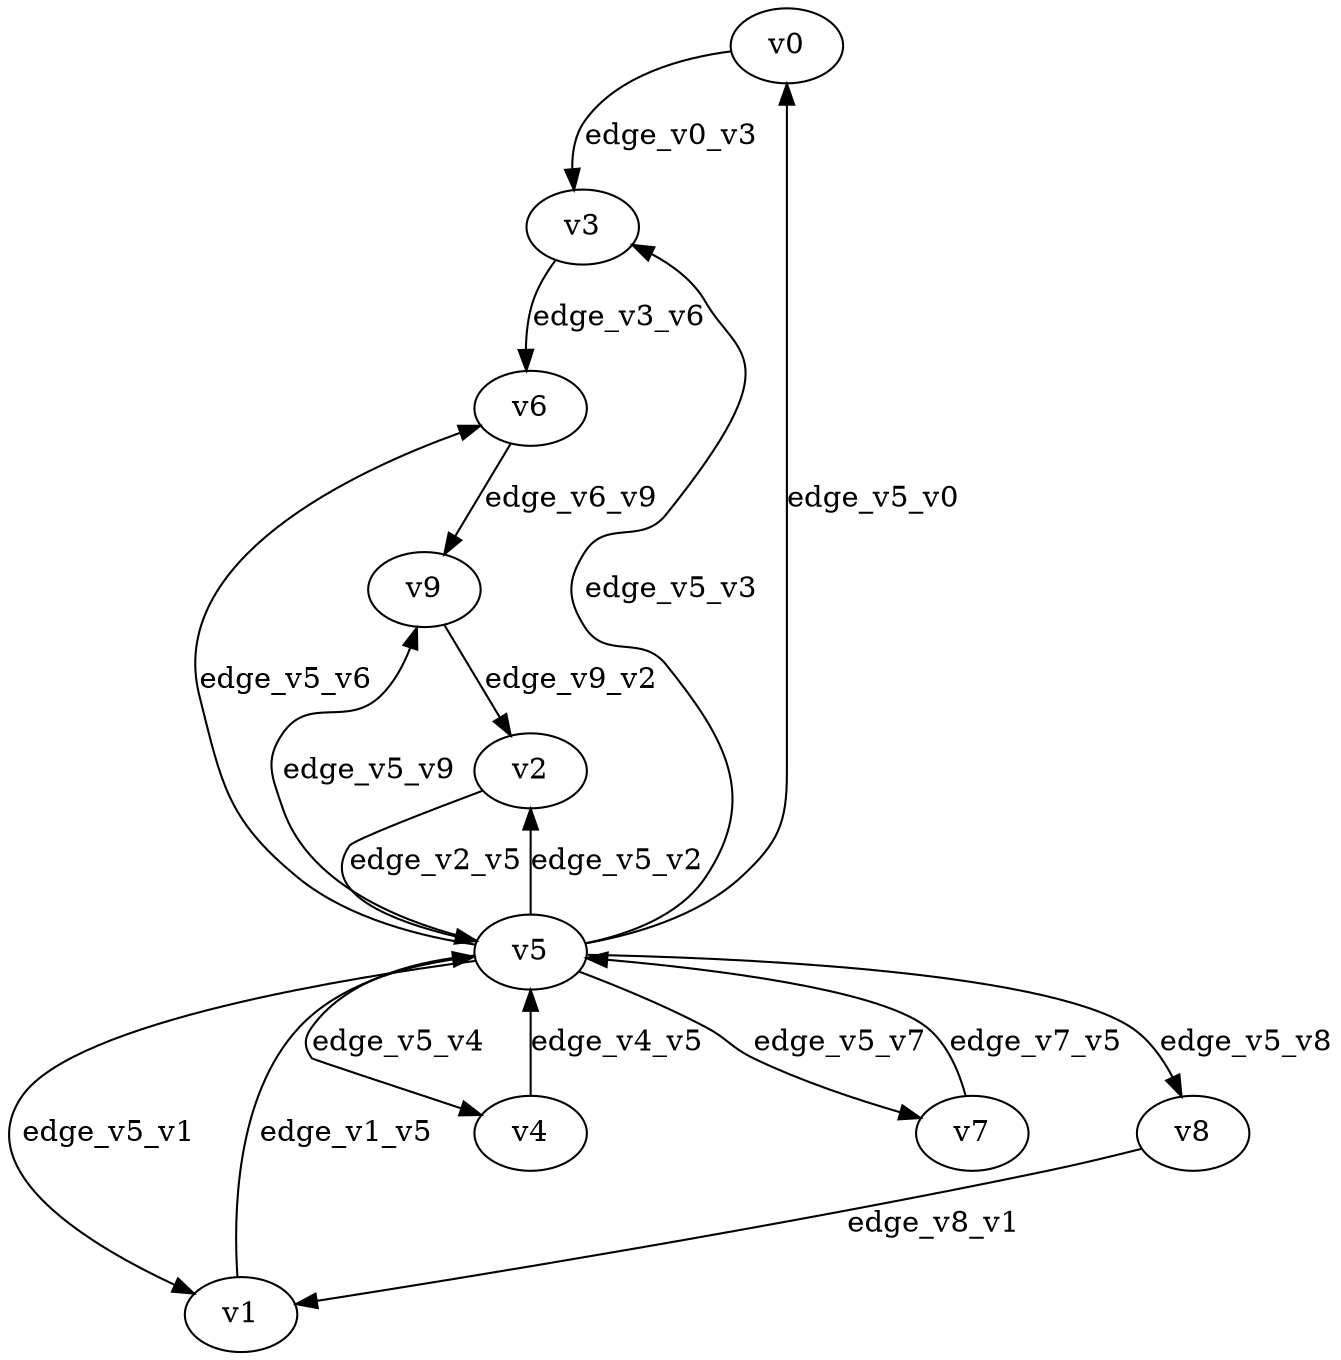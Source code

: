 digraph test001 {
    // Discounted game test case
    // Vertex properties: name [player=X]
    // Edge properties: [weight=Y, discount=Z]

    v0 [name="v0", player=0];
    v1 [name="v1", player=1];
    v2 [name="v2", player=0];
    v3 [name="v3", player=1];
    v4 [name="v4", player=0];
    v5 [name="v5", player=0];
    v6 [name="v6", player=0];
    v7 [name="v7", player=1];
    v8 [name="v8", player=0];
    v9 [name="v9", player=1];

    v5 -> v0 [label="edge_v5_v0", weight=5.70, discount=0.530];
    v5 -> v1 [label="edge_v5_v1", weight=8.01, discount=0.530];
    v1 -> v5 [label="edge_v1_v5", weight=5.96, discount=0.530];
    v5 -> v2 [label="edge_v5_v2", weight=7.45, discount=0.530];
    v5 -> v3 [label="edge_v5_v3", weight=-2.94, discount=0.530];
    v5 -> v4 [label="edge_v5_v4", weight=4.83, discount=0.530];
    v4 -> v5 [label="edge_v4_v5", weight=5.81, discount=0.530];
    v5 -> v6 [label="edge_v5_v6", weight=-4.57, discount=0.530];
    v5 -> v7 [label="edge_v5_v7", weight=3.91, discount=0.530];
    v7 -> v5 [label="edge_v7_v5", weight=6.75, discount=0.530];
    v5 -> v8 [label="edge_v5_v8", weight=8.16, discount=0.530];
    v5 -> v9 [label="edge_v5_v9", weight=-0.47, discount=0.530];
    v0 -> v3 [label="edge_v0_v3", weight=2.12, discount=0.530];
    v2 -> v5 [label="edge_v2_v5", weight=4.56, discount=0.530];
    v3 -> v6 [label="edge_v3_v6", weight=1.26, discount=0.530];
    v6 -> v9 [label="edge_v6_v9", weight=-2.42, discount=0.530];
    v8 -> v1 [label="edge_v8_v1", weight=6.95, discount=0.530];
    v9 -> v2 [label="edge_v9_v2", weight=2.95, discount=0.530];
}
